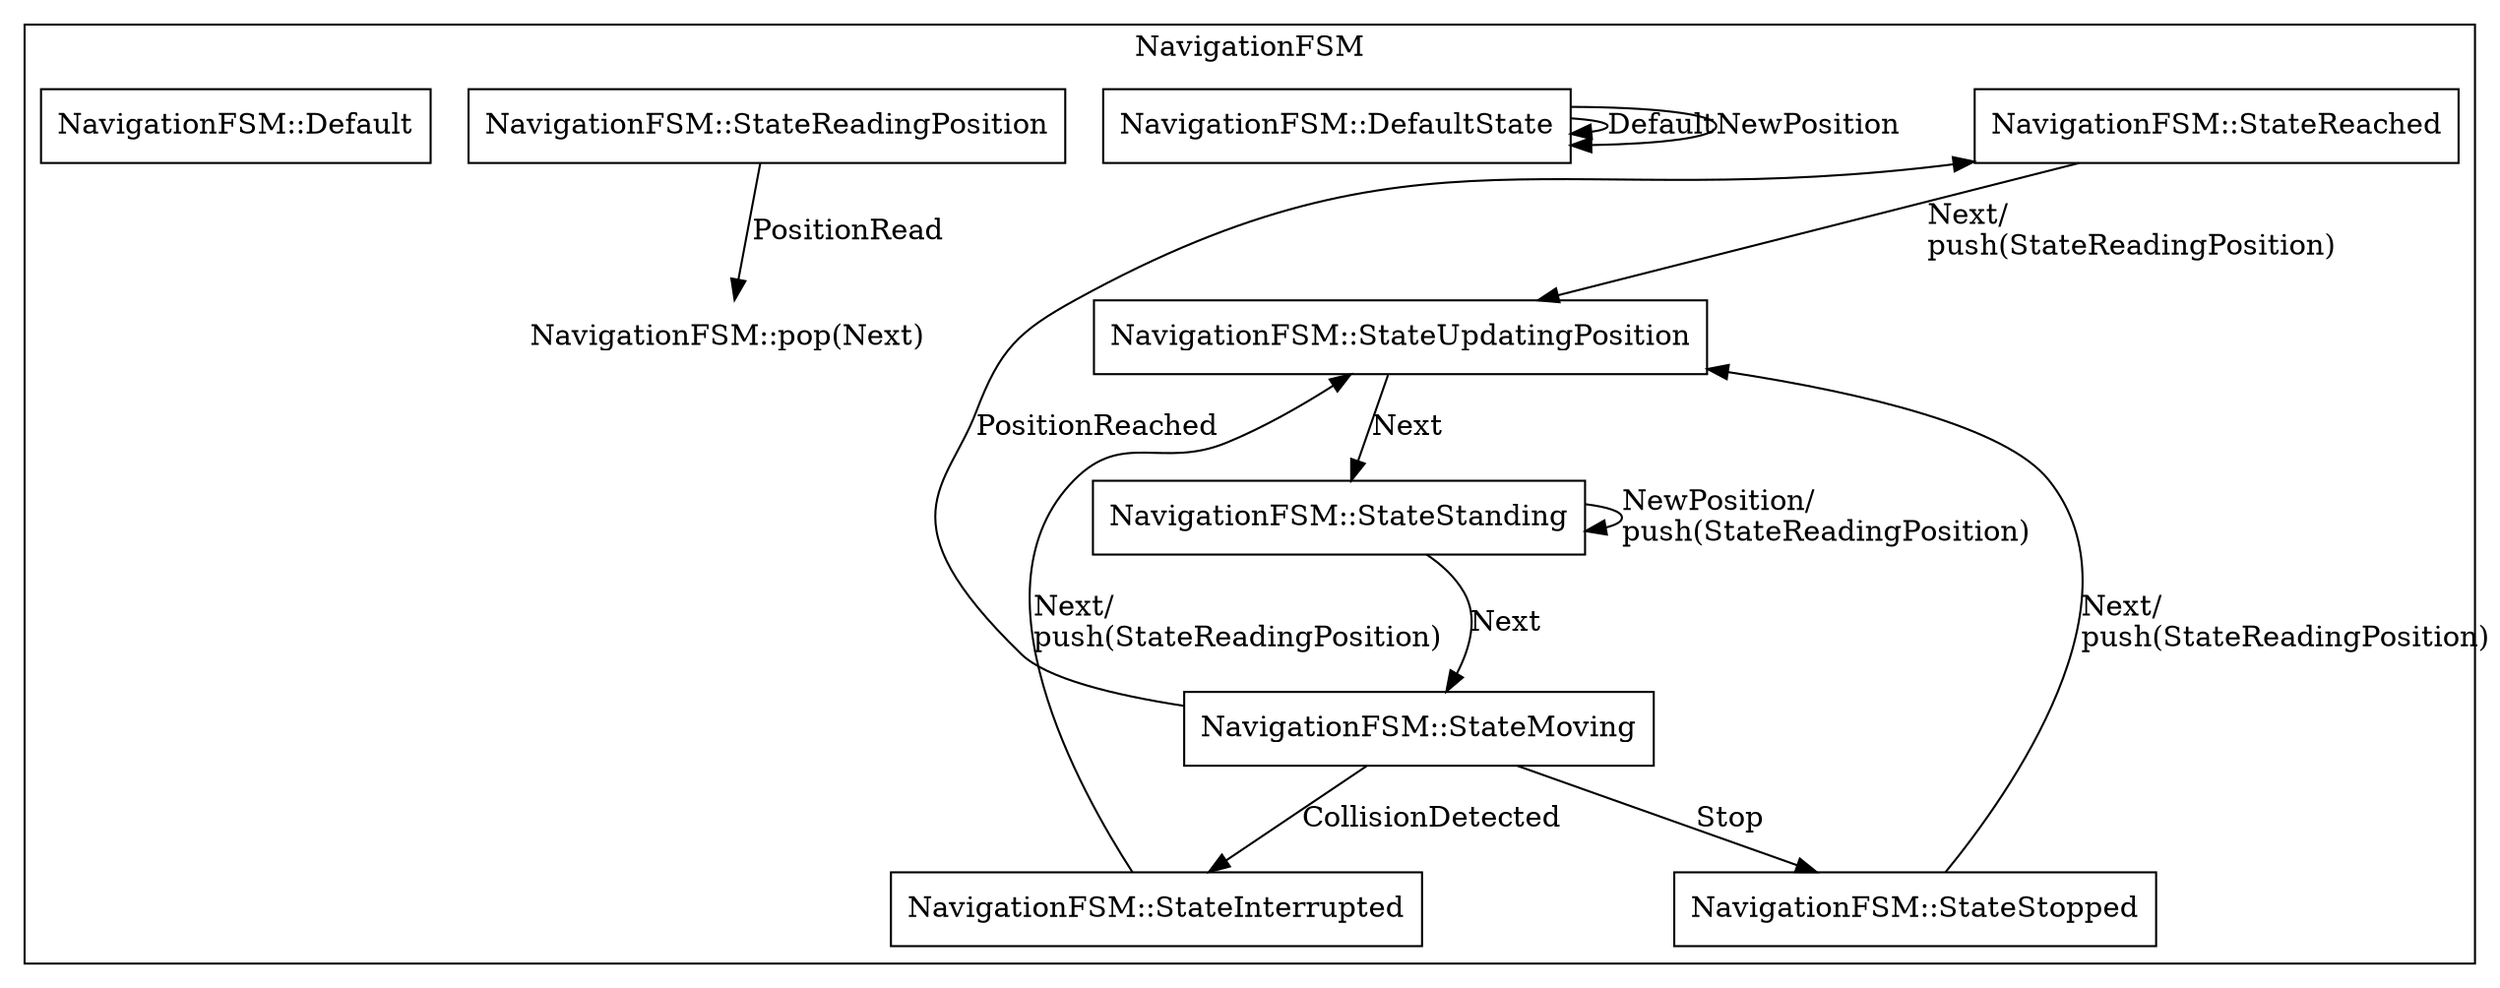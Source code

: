 digraph NavigationDevice {
  graph [
    bb = "0,0,1171,380"
  ];

  node [
    shape = record,
    tip = "Here is a default llama."
  ];

  edge [
    tip = "Special Llama effects by Ralph, the Wonder Llama."
  ];

  subgraph cluster_NavigationFSM {
    graph [
      lp = "585,360",
      bb = "8,16,1163,372",
      label = NavigationFSM
    ];

    "NavigationFSM::pop(Next)" [
      height = "0.50",
      shape = plaintext,
      width = "2.36",
      pos = "656,234"
    ];
    "NavigationFSM::StateReached" [
      height = "0.50",
      rects = "870,128,1059,164",
      width = "2.61",
      pos = "964,146"
    ];
    "NavigationFSM::DefaultState" [
      height = "0.50",
      rects = "16,304,199,340",
      width = "2.53",
      pos = "107,322"
    ];
    "NavigationFSM::StateStopped" [
      height = "0.50",
      rects = "666,128,853,164",
      width = "2.58",
      pos = "759,146"
    ];
    "NavigationFSM::StateStanding" [
      height = "0.50",
      rects = "790,304,981,340",
      width = "2.64",
      pos = "885,322"
    ];
    "NavigationFSM::StateReadingPosition" [
      height = "0.50",
      rects = "540,304,773,340",
      width = "3.22",
      pos = "656,322"
    ];
    "NavigationFSM::StateMoving" [
      height = "0.50",
      rects = "767,216,952,252",
      width = "2.56",
      pos = "859,234"
    ];
    "NavigationFSM::Default" [
      height = "0.50",
      rects = "368,304,523,340",
      width = "2.14",
      pos = "445,322"
    ];
    "NavigationFSM::StateInterrupted" [
      height = "0.50",
      rects = "444,128,649,164",
      width = "2.83",
      pos = "546,146"
    ];
    "NavigationFSM::StateUpdatingPosition" [
      height = "0.50",
      rects = "717,24,955,60",
      width = "3.31",
      pos = "836,42"
    ];
    "NavigationFSM::StateInterrupted" -> "NavigationFSM::StateUpdatingPosition" [
      label = "Next/\lpush(StateReadingPosition)",
      lp = "657,94",
      pos = "e,717,48 550,128 554,112 563,90 579,78 600,63 654,54 707,49"
    ];
    "NavigationFSM::StateUpdatingPosition" -> "NavigationFSM::StateStanding" [
      label = Next,
      lp = "1088,190",
      pos = "e,920,304 955,52 1014,58 1075,67 1084,78 1152,157 1006,255 929,299"
    ];
    "NavigationFSM::DefaultState" -> "NavigationFSM::DefaultState" [
      label = Default,
      lp = "311,322",
      pos = "e,199,306 199,338 245,339 289,334 289,322 289,311 251,306 209,306"
    ];
    "NavigationFSM::StateStanding" -> "NavigationFSM::StateMoving" [
      label = Next,
      lp = "887,278",
      pos = "e,864,252 880,304 876,292 871,276 867,262"
    ];
    "NavigationFSM::StateMoving" -> "NavigationFSM::StateReached" [
      label = PositionReached,
      lp = "964,190",
      pos = "e,942,164 881,216 896,203 917,185 934,171"
    ];
    "NavigationFSM::StateStopped" -> "NavigationFSM::StateUpdatingPosition" [
      label = "Next/\lpush(StateReadingPosition)",
      lp = "825,94",
      pos = "e,765,60 749,128 742,113 737,93 747,78 750,74 753,70 757,67"
    ];
    "NavigationFSM::StateReadingPosition" -> "NavigationFSM::pop(Next)" [
      label = PositionRead,
      lp = "694,278",
      pos = "e,656,252 656,304 656,292 656,276 656,262"
    ];
    "NavigationFSM::DefaultState" -> "NavigationFSM::DefaultState" [
      label = NewPosition,
      lp = "253,322",
      pos = "e,199,319 199,325 209,325 216,324 216,322 216,321 213,320 209,319"
    ];
    "NavigationFSM::StateMoving" -> "NavigationFSM::StateStopped" [
      label = Stop,
      lp = "830,190",
      pos = "e,780,164 838,216 823,203 804,185 788,171"
    ];
    "NavigationFSM::StateReached" -> "NavigationFSM::StateUpdatingPosition" [
      label = "Next/\lpush(StateReadingPosition)",
      lp = "1005,94",
      pos = "e,878,60 944,128 938,122 932,116 927,110 915,96 917,89 904,78 899,73 893,69 887,65"
    ];
    "NavigationFSM::StateStanding" -> "NavigationFSM::StateStanding" [
      label = "NewPosition/\lpush(StateReadingPosition)",
      lp = "1076,322",
      pos = "e,981,315 981,329 991,328 998,325 998,322 998,320 995,318 991,317"
    ];
    "NavigationFSM::StateMoving" -> "NavigationFSM::StateInterrupted" [
      label = CollisionDetected,
      lp = "753,190",
      pos = "e,594,164 769,216 745,211 720,205 697,198 666,189 632,178 604,168"
    ];
  }
}
